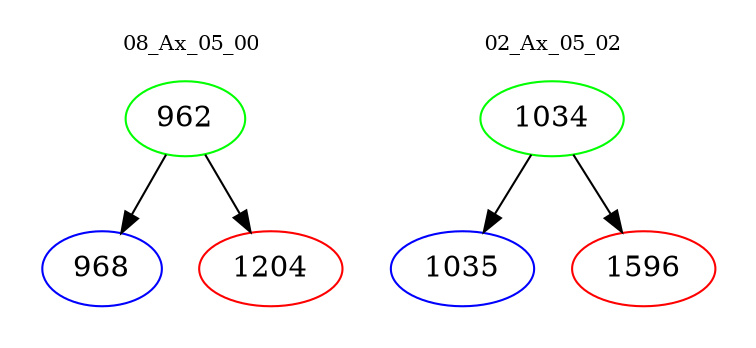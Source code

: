 digraph{
subgraph cluster_0 {
color = white
label = "08_Ax_05_00";
fontsize=10;
T0_962 [label="962", color="green"]
T0_962 -> T0_968 [color="black"]
T0_968 [label="968", color="blue"]
T0_962 -> T0_1204 [color="black"]
T0_1204 [label="1204", color="red"]
}
subgraph cluster_1 {
color = white
label = "02_Ax_05_02";
fontsize=10;
T1_1034 [label="1034", color="green"]
T1_1034 -> T1_1035 [color="black"]
T1_1035 [label="1035", color="blue"]
T1_1034 -> T1_1596 [color="black"]
T1_1596 [label="1596", color="red"]
}
}
